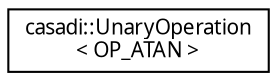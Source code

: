digraph "Graphical Class Hierarchy"
{
  edge [fontname="FreeSans.ttf",fontsize="10",labelfontname="FreeSans.ttf",labelfontsize="10"];
  node [fontname="FreeSans.ttf",fontsize="10",shape=record];
  rankdir="LR";
  Node1 [label="casadi::UnaryOperation\l\< OP_ATAN \>",height=0.2,width=0.4,color="black", fillcolor="white", style="filled",URL="$d9/d14/structcasadi_1_1UnaryOperation_3_01OP__ATAN_01_4.html",tooltip="Arcus tangent. "];
}
